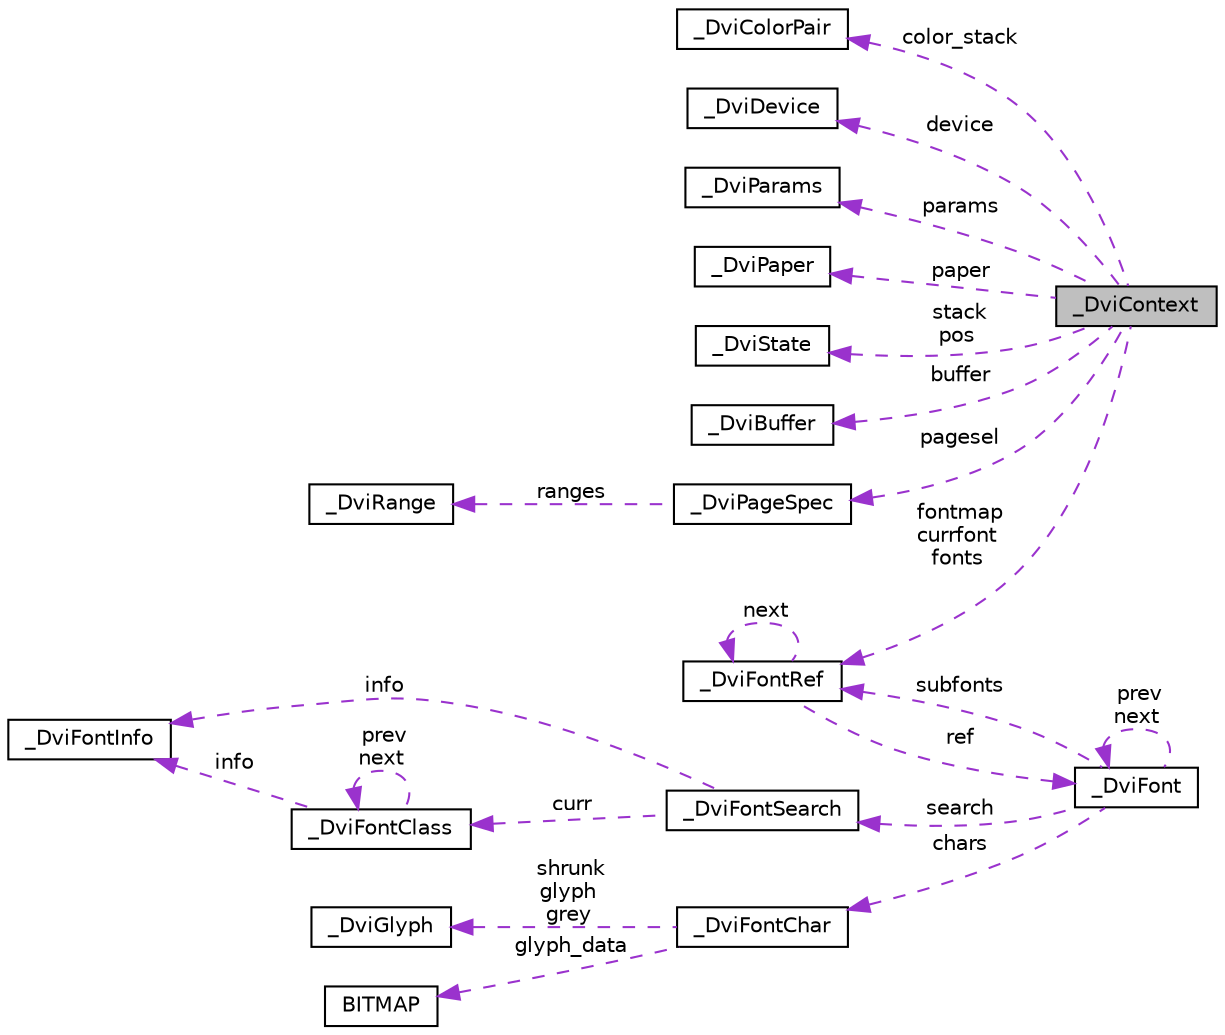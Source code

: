 digraph "_DviContext"
{
  edge [fontname="Helvetica",fontsize="10",labelfontname="Helvetica",labelfontsize="10"];
  node [fontname="Helvetica",fontsize="10",shape=record];
  rankdir="LR";
  Node1 [label="_DviContext",height=0.2,width=0.4,color="black", fillcolor="grey75", style="filled" fontcolor="black"];
  Node2 -> Node1 [dir="back",color="darkorchid3",fontsize="10",style="dashed",label=" fontmap\ncurrfont\nfonts" ,fontname="Helvetica"];
  Node2 [label="_DviFontRef",height=0.2,width=0.4,color="black", fillcolor="white", style="filled",URL="$d4/d83/struct__DviFontRef.html"];
  Node2 -> Node2 [dir="back",color="darkorchid3",fontsize="10",style="dashed",label=" next" ,fontname="Helvetica"];
  Node3 -> Node2 [dir="back",color="darkorchid3",fontsize="10",style="dashed",label=" ref" ,fontname="Helvetica"];
  Node3 [label="_DviFont",height=0.2,width=0.4,color="black", fillcolor="white", style="filled",URL="$d9/db7/struct__DviFont.html"];
  Node2 -> Node3 [dir="back",color="darkorchid3",fontsize="10",style="dashed",label=" subfonts" ,fontname="Helvetica"];
  Node3 -> Node3 [dir="back",color="darkorchid3",fontsize="10",style="dashed",label=" prev\nnext" ,fontname="Helvetica"];
  Node4 -> Node3 [dir="back",color="darkorchid3",fontsize="10",style="dashed",label=" search" ,fontname="Helvetica"];
  Node4 [label="_DviFontSearch",height=0.2,width=0.4,color="black", fillcolor="white", style="filled",URL="$df/d69/struct__DviFontSearch.html"];
  Node5 -> Node4 [dir="back",color="darkorchid3",fontsize="10",style="dashed",label=" info" ,fontname="Helvetica"];
  Node5 [label="_DviFontInfo",height=0.2,width=0.4,color="black", fillcolor="white", style="filled",URL="$d5/da4/struct__DviFontInfo.html"];
  Node6 -> Node4 [dir="back",color="darkorchid3",fontsize="10",style="dashed",label=" curr" ,fontname="Helvetica"];
  Node6 [label="_DviFontClass",height=0.2,width=0.4,color="black", fillcolor="white", style="filled",URL="$d5/d4a/struct__DviFontClass.html"];
  Node5 -> Node6 [dir="back",color="darkorchid3",fontsize="10",style="dashed",label=" info" ,fontname="Helvetica"];
  Node6 -> Node6 [dir="back",color="darkorchid3",fontsize="10",style="dashed",label=" prev\nnext" ,fontname="Helvetica"];
  Node7 -> Node3 [dir="back",color="darkorchid3",fontsize="10",style="dashed",label=" chars" ,fontname="Helvetica"];
  Node7 [label="_DviFontChar",height=0.2,width=0.4,color="black", fillcolor="white", style="filled",URL="$d2/d43/struct__DviFontChar.html"];
  Node8 -> Node7 [dir="back",color="darkorchid3",fontsize="10",style="dashed",label=" shrunk\nglyph\ngrey" ,fontname="Helvetica"];
  Node8 [label="_DviGlyph",height=0.2,width=0.4,color="black", fillcolor="white", style="filled",URL="$da/d5e/struct__DviGlyph.html"];
  Node9 -> Node7 [dir="back",color="darkorchid3",fontsize="10",style="dashed",label=" glyph_data" ,fontname="Helvetica"];
  Node9 [label="BITMAP",height=0.2,width=0.4,color="black", fillcolor="white", style="filled",URL="$df/df2/structBITMAP.html"];
  Node10 -> Node1 [dir="back",color="darkorchid3",fontsize="10",style="dashed",label=" color_stack" ,fontname="Helvetica"];
  Node10 [label="_DviColorPair",height=0.2,width=0.4,color="black", fillcolor="white", style="filled",URL="$df/d14/struct__DviColorPair.html"];
  Node11 -> Node1 [dir="back",color="darkorchid3",fontsize="10",style="dashed",label=" device" ,fontname="Helvetica"];
  Node11 [label="_DviDevice",height=0.2,width=0.4,color="black", fillcolor="white", style="filled",URL="$d0/d0f/struct__DviDevice.html"];
  Node12 -> Node1 [dir="back",color="darkorchid3",fontsize="10",style="dashed",label=" params" ,fontname="Helvetica"];
  Node12 [label="_DviParams",height=0.2,width=0.4,color="black", fillcolor="white", style="filled",URL="$de/d23/struct__DviParams.html"];
  Node13 -> Node1 [dir="back",color="darkorchid3",fontsize="10",style="dashed",label=" paper" ,fontname="Helvetica"];
  Node13 [label="_DviPaper",height=0.2,width=0.4,color="black", fillcolor="white", style="filled",URL="$d2/d64/struct__DviPaper.html"];
  Node14 -> Node1 [dir="back",color="darkorchid3",fontsize="10",style="dashed",label=" stack\npos" ,fontname="Helvetica"];
  Node14 [label="_DviState",height=0.2,width=0.4,color="black", fillcolor="white", style="filled",URL="$d9/da9/struct__DviState.html"];
  Node15 -> Node1 [dir="back",color="darkorchid3",fontsize="10",style="dashed",label=" buffer" ,fontname="Helvetica"];
  Node15 [label="_DviBuffer",height=0.2,width=0.4,color="black", fillcolor="white", style="filled",URL="$de/dca/struct__DviBuffer.html"];
  Node16 -> Node1 [dir="back",color="darkorchid3",fontsize="10",style="dashed",label=" pagesel" ,fontname="Helvetica"];
  Node16 [label="_DviPageSpec",height=0.2,width=0.4,color="black", fillcolor="white", style="filled",URL="$d4/d03/struct__DviPageSpec.html"];
  Node17 -> Node16 [dir="back",color="darkorchid3",fontsize="10",style="dashed",label=" ranges" ,fontname="Helvetica"];
  Node17 [label="_DviRange",height=0.2,width=0.4,color="black", fillcolor="white", style="filled",URL="$d8/d60/struct__DviRange.html"];
}
